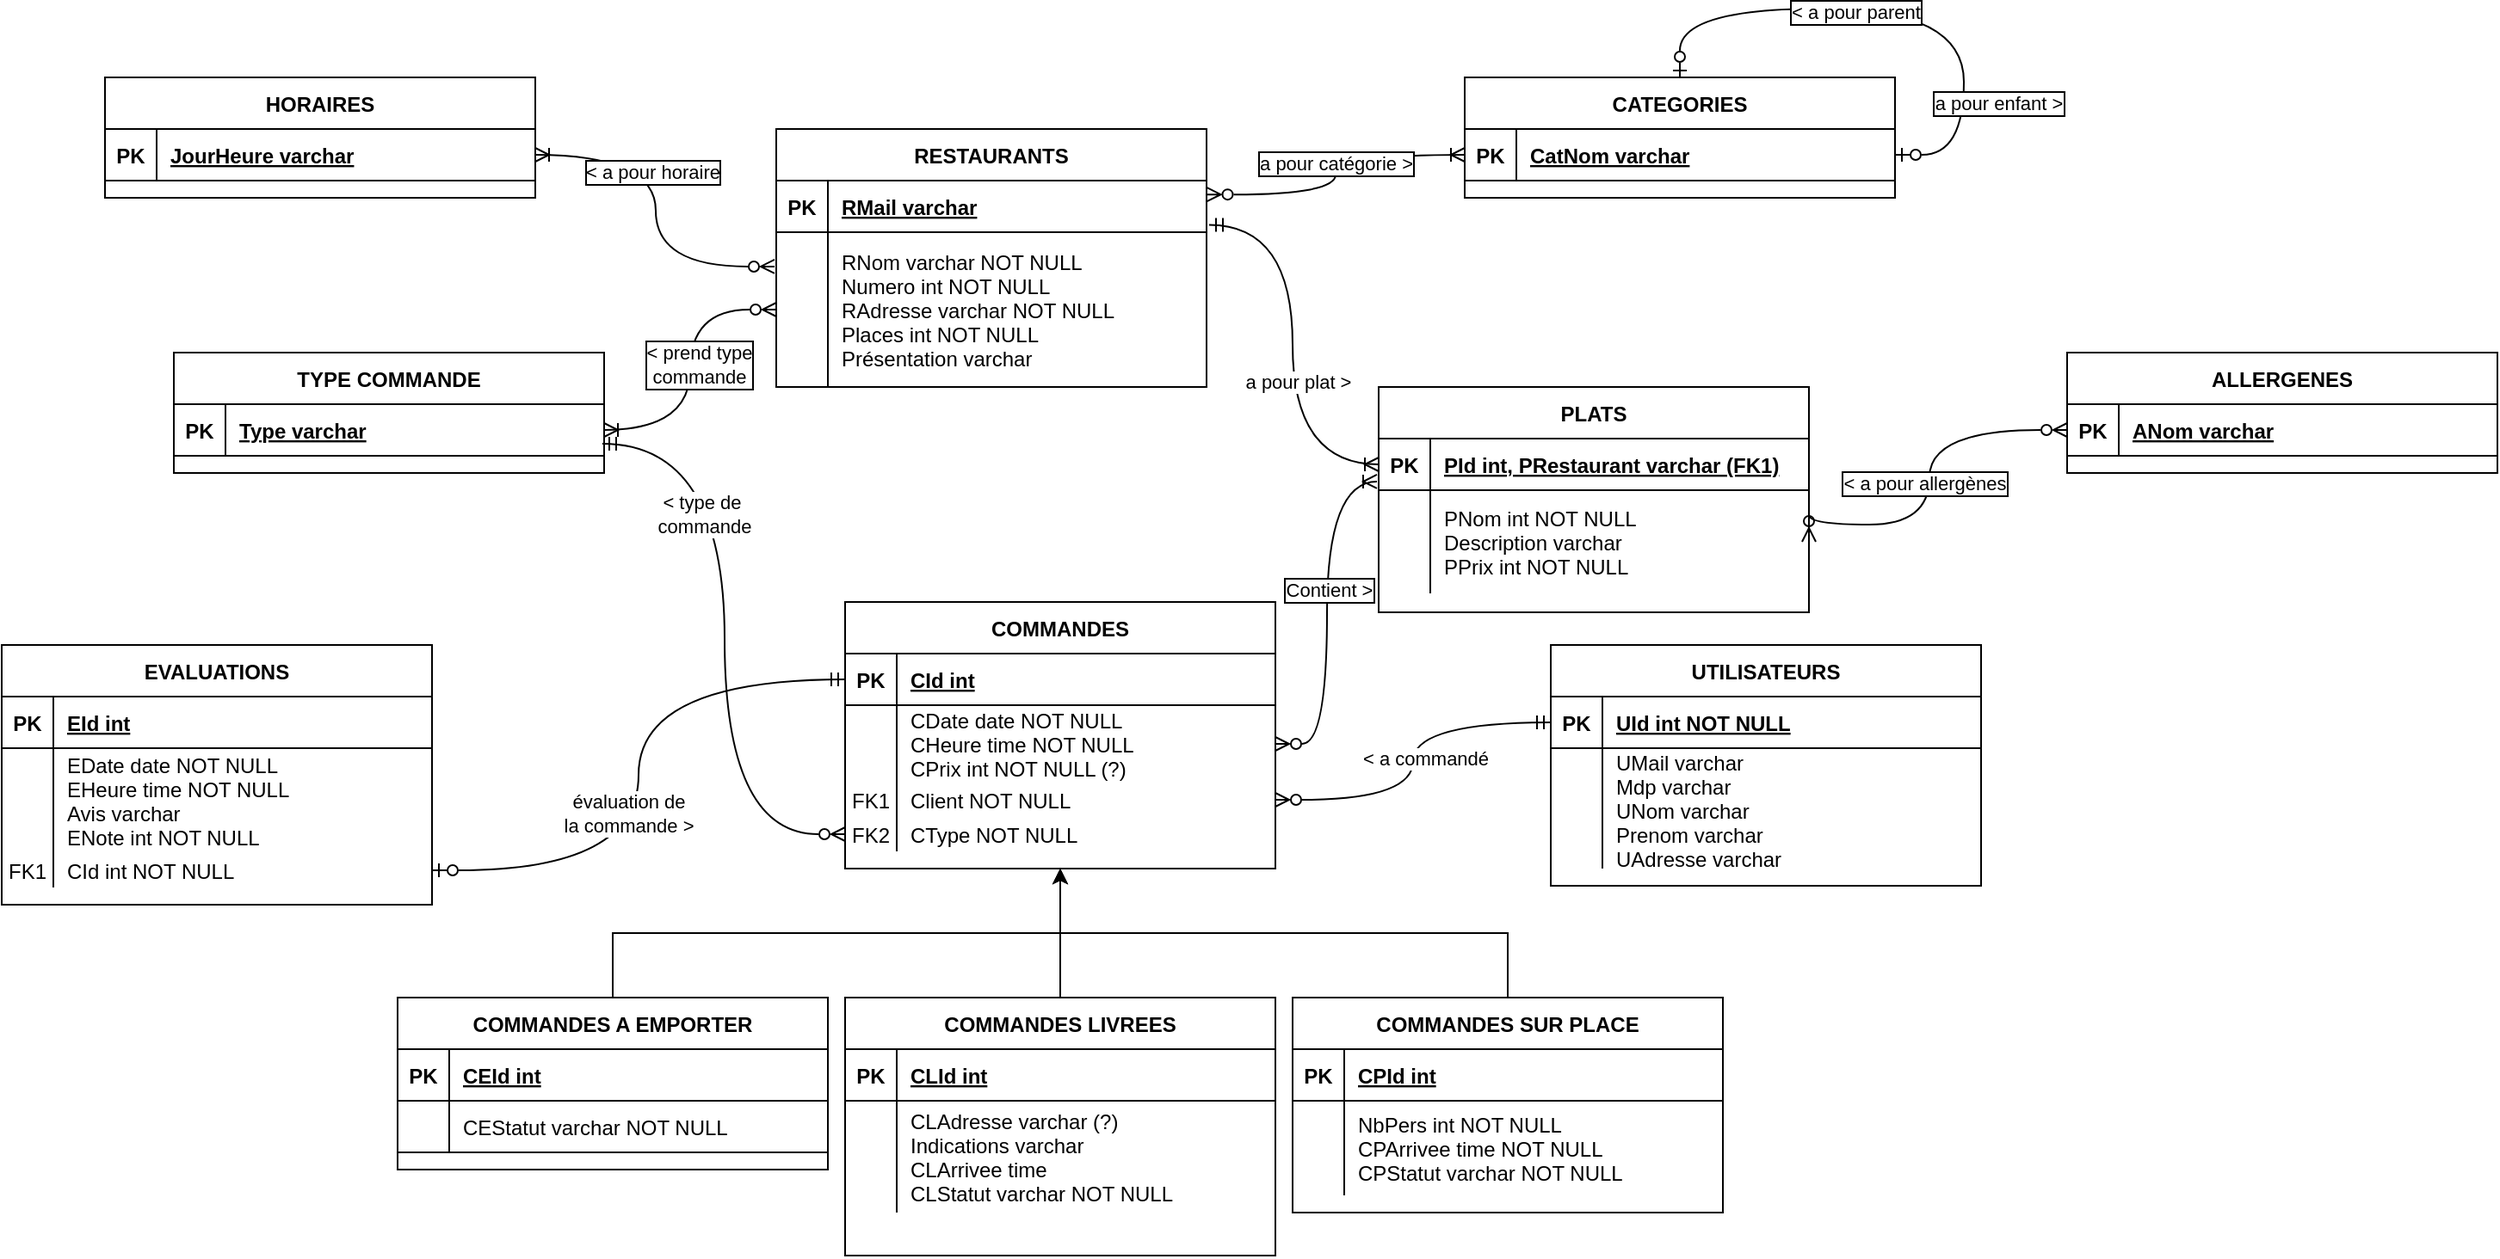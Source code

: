 <mxfile version="20.5.3" type="device"><diagram id="R2lEEEUBdFMjLlhIrx00" name="Page-1"><mxGraphModel dx="2445" dy="1159" grid="1" gridSize="10" guides="1" tooltips="1" connect="1" arrows="1" fold="1" page="0" pageScale="1" pageWidth="1169" pageHeight="827" math="0" shadow="0" extFonts="Permanent Marker^https://fonts.googleapis.com/css?family=Permanent+Marker"><root><mxCell id="0"/><mxCell id="1" parent="0"/><mxCell id="C-vyLk0tnHw3VtMMgP7b-2" value="PLATS" style="shape=table;startSize=30;container=1;collapsible=1;childLayout=tableLayout;fixedRows=1;rowLines=0;fontStyle=1;align=center;resizeLast=1;" parent="1" vertex="1"><mxGeometry x="350" y="140" width="250" height="131" as="geometry"/></mxCell><mxCell id="C-vyLk0tnHw3VtMMgP7b-3" value="" style="shape=partialRectangle;collapsible=0;dropTarget=0;pointerEvents=0;fillColor=none;points=[[0,0.5],[1,0.5]];portConstraint=eastwest;top=0;left=0;right=0;bottom=1;" parent="C-vyLk0tnHw3VtMMgP7b-2" vertex="1"><mxGeometry y="30" width="250" height="30" as="geometry"/></mxCell><mxCell id="C-vyLk0tnHw3VtMMgP7b-4" value="PK" style="shape=partialRectangle;overflow=hidden;connectable=0;fillColor=none;top=0;left=0;bottom=0;right=0;fontStyle=1;" parent="C-vyLk0tnHw3VtMMgP7b-3" vertex="1"><mxGeometry width="30" height="30" as="geometry"><mxRectangle width="30" height="30" as="alternateBounds"/></mxGeometry></mxCell><mxCell id="C-vyLk0tnHw3VtMMgP7b-5" value="PId int, PRestaurant varchar (FK1)" style="shape=partialRectangle;overflow=hidden;connectable=0;fillColor=none;top=0;left=0;bottom=0;right=0;align=left;spacingLeft=6;fontStyle=5;" parent="C-vyLk0tnHw3VtMMgP7b-3" vertex="1"><mxGeometry x="30" width="220" height="30" as="geometry"><mxRectangle width="220" height="30" as="alternateBounds"/></mxGeometry></mxCell><mxCell id="C-vyLk0tnHw3VtMMgP7b-6" value="" style="shape=partialRectangle;collapsible=0;dropTarget=0;pointerEvents=0;fillColor=none;points=[[0,0.5],[1,0.5]];portConstraint=eastwest;top=0;left=0;right=0;bottom=0;" parent="C-vyLk0tnHw3VtMMgP7b-2" vertex="1"><mxGeometry y="60" width="250" height="60" as="geometry"/></mxCell><mxCell id="C-vyLk0tnHw3VtMMgP7b-7" value="" style="shape=partialRectangle;overflow=hidden;connectable=0;fillColor=none;top=0;left=0;bottom=0;right=0;" parent="C-vyLk0tnHw3VtMMgP7b-6" vertex="1"><mxGeometry width="30" height="60" as="geometry"><mxRectangle width="30" height="60" as="alternateBounds"/></mxGeometry></mxCell><mxCell id="C-vyLk0tnHw3VtMMgP7b-8" value="PNom int NOT NULL&#10;Description varchar&#10;PPrix int NOT NULL" style="shape=partialRectangle;overflow=hidden;connectable=0;fillColor=none;top=0;left=0;bottom=0;right=0;align=left;spacingLeft=6;" parent="C-vyLk0tnHw3VtMMgP7b-6" vertex="1"><mxGeometry x="30" width="220" height="60" as="geometry"><mxRectangle width="220" height="60" as="alternateBounds"/></mxGeometry></mxCell><mxCell id="C-vyLk0tnHw3VtMMgP7b-13" value="UTILISATEURS" style="shape=table;startSize=30;container=1;collapsible=1;childLayout=tableLayout;fixedRows=1;rowLines=0;fontStyle=1;align=center;resizeLast=1;" parent="1" vertex="1"><mxGeometry x="450" y="290" width="250" height="140" as="geometry"/></mxCell><mxCell id="C-vyLk0tnHw3VtMMgP7b-14" value="" style="shape=partialRectangle;collapsible=0;dropTarget=0;pointerEvents=0;fillColor=none;points=[[0,0.5],[1,0.5]];portConstraint=eastwest;top=0;left=0;right=0;bottom=1;" parent="C-vyLk0tnHw3VtMMgP7b-13" vertex="1"><mxGeometry y="30" width="250" height="30" as="geometry"/></mxCell><mxCell id="C-vyLk0tnHw3VtMMgP7b-15" value="PK" style="shape=partialRectangle;overflow=hidden;connectable=0;fillColor=none;top=0;left=0;bottom=0;right=0;fontStyle=1;" parent="C-vyLk0tnHw3VtMMgP7b-14" vertex="1"><mxGeometry width="30" height="30" as="geometry"><mxRectangle width="30" height="30" as="alternateBounds"/></mxGeometry></mxCell><mxCell id="C-vyLk0tnHw3VtMMgP7b-16" value="UId int NOT NULL" style="shape=partialRectangle;overflow=hidden;connectable=0;fillColor=none;top=0;left=0;bottom=0;right=0;align=left;spacingLeft=6;fontStyle=5;" parent="C-vyLk0tnHw3VtMMgP7b-14" vertex="1"><mxGeometry x="30" width="220" height="30" as="geometry"><mxRectangle width="220" height="30" as="alternateBounds"/></mxGeometry></mxCell><mxCell id="C-vyLk0tnHw3VtMMgP7b-17" value="" style="shape=partialRectangle;collapsible=0;dropTarget=0;pointerEvents=0;fillColor=none;points=[[0,0.5],[1,0.5]];portConstraint=eastwest;top=0;left=0;right=0;bottom=0;" parent="C-vyLk0tnHw3VtMMgP7b-13" vertex="1"><mxGeometry y="60" width="250" height="70" as="geometry"/></mxCell><mxCell id="C-vyLk0tnHw3VtMMgP7b-18" value="" style="shape=partialRectangle;overflow=hidden;connectable=0;fillColor=none;top=0;left=0;bottom=0;right=0;" parent="C-vyLk0tnHw3VtMMgP7b-17" vertex="1"><mxGeometry width="30" height="70" as="geometry"><mxRectangle width="30" height="70" as="alternateBounds"/></mxGeometry></mxCell><mxCell id="C-vyLk0tnHw3VtMMgP7b-19" value="UMail varchar&#10;Mdp varchar&#10;UNom varchar&#10;Prenom varchar&#10;UAdresse varchar " style="shape=partialRectangle;overflow=hidden;connectable=0;fillColor=none;top=0;left=0;bottom=0;right=0;align=left;spacingLeft=6;" parent="C-vyLk0tnHw3VtMMgP7b-17" vertex="1"><mxGeometry x="30" width="220" height="70" as="geometry"><mxRectangle width="220" height="70" as="alternateBounds"/></mxGeometry></mxCell><mxCell id="C-vyLk0tnHw3VtMMgP7b-23" value="RESTAURANTS" style="shape=table;startSize=30;container=1;collapsible=1;childLayout=tableLayout;fixedRows=1;rowLines=0;fontStyle=1;align=center;resizeLast=1;" parent="1" vertex="1"><mxGeometry y="-10" width="250" height="150" as="geometry"/></mxCell><mxCell id="C-vyLk0tnHw3VtMMgP7b-24" value="" style="shape=partialRectangle;collapsible=0;dropTarget=0;pointerEvents=0;fillColor=none;points=[[0,0.5],[1,0.5]];portConstraint=eastwest;top=0;left=0;right=0;bottom=1;" parent="C-vyLk0tnHw3VtMMgP7b-23" vertex="1"><mxGeometry y="30" width="250" height="30" as="geometry"/></mxCell><mxCell id="C-vyLk0tnHw3VtMMgP7b-25" value="PK" style="shape=partialRectangle;overflow=hidden;connectable=0;fillColor=none;top=0;left=0;bottom=0;right=0;fontStyle=1;" parent="C-vyLk0tnHw3VtMMgP7b-24" vertex="1"><mxGeometry width="30" height="30" as="geometry"><mxRectangle width="30" height="30" as="alternateBounds"/></mxGeometry></mxCell><mxCell id="C-vyLk0tnHw3VtMMgP7b-26" value="RMail varchar" style="shape=partialRectangle;overflow=hidden;connectable=0;fillColor=none;top=0;left=0;bottom=0;right=0;align=left;spacingLeft=6;fontStyle=5;" parent="C-vyLk0tnHw3VtMMgP7b-24" vertex="1"><mxGeometry x="30" width="220" height="30" as="geometry"><mxRectangle width="220" height="30" as="alternateBounds"/></mxGeometry></mxCell><mxCell id="C-vyLk0tnHw3VtMMgP7b-27" value="" style="shape=partialRectangle;collapsible=0;dropTarget=0;pointerEvents=0;fillColor=none;points=[[0,0.5],[1,0.5]];portConstraint=eastwest;top=0;left=0;right=0;bottom=0;" parent="C-vyLk0tnHw3VtMMgP7b-23" vertex="1"><mxGeometry y="60" width="250" height="90" as="geometry"/></mxCell><mxCell id="C-vyLk0tnHw3VtMMgP7b-28" value="" style="shape=partialRectangle;overflow=hidden;connectable=0;fillColor=none;top=0;left=0;bottom=0;right=0;" parent="C-vyLk0tnHw3VtMMgP7b-27" vertex="1"><mxGeometry width="30" height="90" as="geometry"><mxRectangle width="30" height="90" as="alternateBounds"/></mxGeometry></mxCell><mxCell id="C-vyLk0tnHw3VtMMgP7b-29" value="RNom varchar NOT NULL&#10;Numero int NOT NULL&#10;RAdresse varchar NOT NULL&#10;Places int NOT NULL&#10;Présentation varchar" style="shape=partialRectangle;overflow=hidden;connectable=0;fillColor=none;top=0;left=0;bottom=0;right=0;align=left;spacingLeft=6;verticalAlign=middle;" parent="C-vyLk0tnHw3VtMMgP7b-27" vertex="1"><mxGeometry x="30" width="220" height="90" as="geometry"><mxRectangle width="220" height="90" as="alternateBounds"/></mxGeometry></mxCell><mxCell id="k5g94wxCDY1BFWn5QNMN-1" value="COMMANDES" style="shape=table;startSize=30;container=1;collapsible=1;childLayout=tableLayout;fixedRows=1;rowLines=0;fontStyle=1;align=center;resizeLast=1;" vertex="1" parent="1"><mxGeometry x="40" y="265" width="250" height="155" as="geometry"><mxRectangle x="40" y="310" width="120" height="30" as="alternateBounds"/></mxGeometry></mxCell><mxCell id="k5g94wxCDY1BFWn5QNMN-2" value="" style="shape=partialRectangle;collapsible=0;dropTarget=0;pointerEvents=0;fillColor=none;points=[[0,0.5],[1,0.5]];portConstraint=eastwest;top=0;left=0;right=0;bottom=1;" vertex="1" parent="k5g94wxCDY1BFWn5QNMN-1"><mxGeometry y="30" width="250" height="30" as="geometry"/></mxCell><mxCell id="k5g94wxCDY1BFWn5QNMN-3" value="PK" style="shape=partialRectangle;overflow=hidden;connectable=0;fillColor=none;top=0;left=0;bottom=0;right=0;fontStyle=1;" vertex="1" parent="k5g94wxCDY1BFWn5QNMN-2"><mxGeometry width="30" height="30" as="geometry"><mxRectangle width="30" height="30" as="alternateBounds"/></mxGeometry></mxCell><mxCell id="k5g94wxCDY1BFWn5QNMN-4" value="CId int" style="shape=partialRectangle;overflow=hidden;connectable=0;fillColor=none;top=0;left=0;bottom=0;right=0;align=left;spacingLeft=6;fontStyle=5;" vertex="1" parent="k5g94wxCDY1BFWn5QNMN-2"><mxGeometry x="30" width="220" height="30" as="geometry"><mxRectangle width="220" height="30" as="alternateBounds"/></mxGeometry></mxCell><mxCell id="k5g94wxCDY1BFWn5QNMN-5" value="" style="shape=partialRectangle;collapsible=0;dropTarget=0;pointerEvents=0;fillColor=none;points=[[0,0.5],[1,0.5]];portConstraint=eastwest;top=0;left=0;right=0;bottom=0;" vertex="1" parent="k5g94wxCDY1BFWn5QNMN-1"><mxGeometry y="60" width="250" height="45" as="geometry"/></mxCell><mxCell id="k5g94wxCDY1BFWn5QNMN-6" value="" style="shape=partialRectangle;overflow=hidden;connectable=0;fillColor=none;top=0;left=0;bottom=0;right=0;" vertex="1" parent="k5g94wxCDY1BFWn5QNMN-5"><mxGeometry width="30" height="45" as="geometry"><mxRectangle width="30" height="45" as="alternateBounds"/></mxGeometry></mxCell><mxCell id="k5g94wxCDY1BFWn5QNMN-7" value="CDate date NOT NULL&#10;CHeure time NOT NULL &#10;CPrix int NOT NULL (?)" style="shape=partialRectangle;overflow=hidden;connectable=0;fillColor=none;top=0;left=0;bottom=0;right=0;align=left;spacingLeft=6;" vertex="1" parent="k5g94wxCDY1BFWn5QNMN-5"><mxGeometry x="30" width="220" height="45" as="geometry"><mxRectangle width="220" height="45" as="alternateBounds"/></mxGeometry></mxCell><mxCell id="k5g94wxCDY1BFWn5QNMN-128" style="shape=partialRectangle;collapsible=0;dropTarget=0;pointerEvents=0;fillColor=none;points=[[0,0.5],[1,0.5]];portConstraint=eastwest;top=0;left=0;right=0;bottom=0;" vertex="1" parent="k5g94wxCDY1BFWn5QNMN-1"><mxGeometry y="105" width="250" height="20" as="geometry"/></mxCell><mxCell id="k5g94wxCDY1BFWn5QNMN-129" value="FK1" style="shape=partialRectangle;overflow=hidden;connectable=0;fillColor=none;top=0;left=0;bottom=0;right=0;" vertex="1" parent="k5g94wxCDY1BFWn5QNMN-128"><mxGeometry width="30" height="20" as="geometry"><mxRectangle width="30" height="20" as="alternateBounds"/></mxGeometry></mxCell><mxCell id="k5g94wxCDY1BFWn5QNMN-130" value="Client NOT NULL" style="shape=partialRectangle;overflow=hidden;connectable=0;fillColor=none;top=0;left=0;bottom=0;right=0;align=left;spacingLeft=6;" vertex="1" parent="k5g94wxCDY1BFWn5QNMN-128"><mxGeometry x="30" width="220" height="20" as="geometry"><mxRectangle width="220" height="20" as="alternateBounds"/></mxGeometry></mxCell><mxCell id="k5g94wxCDY1BFWn5QNMN-134" style="shape=partialRectangle;collapsible=0;dropTarget=0;pointerEvents=0;fillColor=none;points=[[0,0.5],[1,0.5]];portConstraint=eastwest;top=0;left=0;right=0;bottom=0;" vertex="1" parent="k5g94wxCDY1BFWn5QNMN-1"><mxGeometry y="125" width="250" height="20" as="geometry"/></mxCell><mxCell id="k5g94wxCDY1BFWn5QNMN-135" value="FK2" style="shape=partialRectangle;overflow=hidden;connectable=0;fillColor=none;top=0;left=0;bottom=0;right=0;" vertex="1" parent="k5g94wxCDY1BFWn5QNMN-134"><mxGeometry width="30" height="20" as="geometry"><mxRectangle width="30" height="20" as="alternateBounds"/></mxGeometry></mxCell><mxCell id="k5g94wxCDY1BFWn5QNMN-136" value="CType NOT NULL" style="shape=partialRectangle;overflow=hidden;connectable=0;fillColor=none;top=0;left=0;bottom=0;right=0;align=left;spacingLeft=6;" vertex="1" parent="k5g94wxCDY1BFWn5QNMN-134"><mxGeometry x="30" width="220" height="20" as="geometry"><mxRectangle width="220" height="20" as="alternateBounds"/></mxGeometry></mxCell><mxCell id="k5g94wxCDY1BFWn5QNMN-37" style="edgeStyle=orthogonalEdgeStyle;rounded=0;orthogonalLoop=1;jettySize=auto;html=1;exitX=0.5;exitY=0;exitDx=0;exitDy=0;entryX=0.5;entryY=1;entryDx=0;entryDy=0;" edge="1" parent="1" source="k5g94wxCDY1BFWn5QNMN-8" target="k5g94wxCDY1BFWn5QNMN-1"><mxGeometry relative="1" as="geometry"/></mxCell><mxCell id="k5g94wxCDY1BFWn5QNMN-8" value="COMMANDES LIVREES" style="shape=table;startSize=30;container=1;collapsible=1;childLayout=tableLayout;fixedRows=1;rowLines=0;fontStyle=1;align=center;resizeLast=1;" vertex="1" parent="1"><mxGeometry x="40" y="495" width="250" height="150" as="geometry"/></mxCell><mxCell id="k5g94wxCDY1BFWn5QNMN-9" value="" style="shape=partialRectangle;collapsible=0;dropTarget=0;pointerEvents=0;fillColor=none;points=[[0,0.5],[1,0.5]];portConstraint=eastwest;top=0;left=0;right=0;bottom=1;" vertex="1" parent="k5g94wxCDY1BFWn5QNMN-8"><mxGeometry y="30" width="250" height="30" as="geometry"/></mxCell><mxCell id="k5g94wxCDY1BFWn5QNMN-10" value="PK" style="shape=partialRectangle;overflow=hidden;connectable=0;fillColor=none;top=0;left=0;bottom=0;right=0;fontStyle=1;" vertex="1" parent="k5g94wxCDY1BFWn5QNMN-9"><mxGeometry width="30" height="30" as="geometry"><mxRectangle width="30" height="30" as="alternateBounds"/></mxGeometry></mxCell><mxCell id="k5g94wxCDY1BFWn5QNMN-11" value="CLId int" style="shape=partialRectangle;overflow=hidden;connectable=0;fillColor=none;top=0;left=0;bottom=0;right=0;align=left;spacingLeft=6;fontStyle=5;" vertex="1" parent="k5g94wxCDY1BFWn5QNMN-9"><mxGeometry x="30" width="220" height="30" as="geometry"><mxRectangle width="220" height="30" as="alternateBounds"/></mxGeometry></mxCell><mxCell id="k5g94wxCDY1BFWn5QNMN-12" value="" style="shape=partialRectangle;collapsible=0;dropTarget=0;pointerEvents=0;fillColor=none;points=[[0,0.5],[1,0.5]];portConstraint=eastwest;top=0;left=0;right=0;bottom=0;" vertex="1" parent="k5g94wxCDY1BFWn5QNMN-8"><mxGeometry y="60" width="250" height="65" as="geometry"/></mxCell><mxCell id="k5g94wxCDY1BFWn5QNMN-13" value="" style="shape=partialRectangle;overflow=hidden;connectable=0;fillColor=none;top=0;left=0;bottom=0;right=0;" vertex="1" parent="k5g94wxCDY1BFWn5QNMN-12"><mxGeometry width="30" height="65" as="geometry"><mxRectangle width="30" height="65" as="alternateBounds"/></mxGeometry></mxCell><mxCell id="k5g94wxCDY1BFWn5QNMN-14" value="CLAdresse varchar (?)&#10;Indications varchar&#10;CLArrivee time&#10;CLStatut varchar NOT NULL" style="shape=partialRectangle;overflow=hidden;connectable=0;fillColor=none;top=0;left=0;bottom=0;right=0;align=left;spacingLeft=6;" vertex="1" parent="k5g94wxCDY1BFWn5QNMN-12"><mxGeometry x="30" width="220" height="65" as="geometry"><mxRectangle width="220" height="65" as="alternateBounds"/></mxGeometry></mxCell><mxCell id="k5g94wxCDY1BFWn5QNMN-52" style="edgeStyle=orthogonalEdgeStyle;rounded=0;orthogonalLoop=1;jettySize=auto;html=1;exitX=0.5;exitY=0;exitDx=0;exitDy=0;entryX=0.5;entryY=1;entryDx=0;entryDy=0;" edge="1" parent="1" source="k5g94wxCDY1BFWn5QNMN-15" target="k5g94wxCDY1BFWn5QNMN-1"><mxGeometry relative="1" as="geometry"/></mxCell><mxCell id="k5g94wxCDY1BFWn5QNMN-15" value="COMMANDES SUR PLACE" style="shape=table;startSize=30;container=1;collapsible=1;childLayout=tableLayout;fixedRows=1;rowLines=0;fontStyle=1;align=center;resizeLast=1;" vertex="1" parent="1"><mxGeometry x="300" y="495" width="250" height="125" as="geometry"/></mxCell><mxCell id="k5g94wxCDY1BFWn5QNMN-16" value="" style="shape=partialRectangle;collapsible=0;dropTarget=0;pointerEvents=0;fillColor=none;points=[[0,0.5],[1,0.5]];portConstraint=eastwest;top=0;left=0;right=0;bottom=1;" vertex="1" parent="k5g94wxCDY1BFWn5QNMN-15"><mxGeometry y="30" width="250" height="30" as="geometry"/></mxCell><mxCell id="k5g94wxCDY1BFWn5QNMN-17" value="PK" style="shape=partialRectangle;overflow=hidden;connectable=0;fillColor=none;top=0;left=0;bottom=0;right=0;fontStyle=1;" vertex="1" parent="k5g94wxCDY1BFWn5QNMN-16"><mxGeometry width="30" height="30" as="geometry"><mxRectangle width="30" height="30" as="alternateBounds"/></mxGeometry></mxCell><mxCell id="k5g94wxCDY1BFWn5QNMN-18" value="CPId int" style="shape=partialRectangle;overflow=hidden;connectable=0;fillColor=none;top=0;left=0;bottom=0;right=0;align=left;spacingLeft=6;fontStyle=5;" vertex="1" parent="k5g94wxCDY1BFWn5QNMN-16"><mxGeometry x="30" width="220" height="30" as="geometry"><mxRectangle width="220" height="30" as="alternateBounds"/></mxGeometry></mxCell><mxCell id="k5g94wxCDY1BFWn5QNMN-19" value="" style="shape=partialRectangle;collapsible=0;dropTarget=0;pointerEvents=0;fillColor=none;points=[[0,0.5],[1,0.5]];portConstraint=eastwest;top=0;left=0;right=0;bottom=0;" vertex="1" parent="k5g94wxCDY1BFWn5QNMN-15"><mxGeometry y="60" width="250" height="55" as="geometry"/></mxCell><mxCell id="k5g94wxCDY1BFWn5QNMN-20" value="" style="shape=partialRectangle;overflow=hidden;connectable=0;fillColor=none;top=0;left=0;bottom=0;right=0;" vertex="1" parent="k5g94wxCDY1BFWn5QNMN-19"><mxGeometry width="30" height="55" as="geometry"><mxRectangle width="30" height="55" as="alternateBounds"/></mxGeometry></mxCell><mxCell id="k5g94wxCDY1BFWn5QNMN-21" value="NbPers int NOT NULL&#10;CPArrivee time NOT NULL&#10;CPStatut varchar NOT NULL" style="shape=partialRectangle;overflow=hidden;connectable=0;fillColor=none;top=0;left=0;bottom=0;right=0;align=left;spacingLeft=6;" vertex="1" parent="k5g94wxCDY1BFWn5QNMN-19"><mxGeometry x="30" width="220" height="55" as="geometry"><mxRectangle width="220" height="55" as="alternateBounds"/></mxGeometry></mxCell><mxCell id="k5g94wxCDY1BFWn5QNMN-43" style="edgeStyle=orthogonalEdgeStyle;rounded=0;orthogonalLoop=1;jettySize=auto;html=1;exitX=0.5;exitY=0;exitDx=0;exitDy=0;entryX=0.5;entryY=1;entryDx=0;entryDy=0;" edge="1" parent="1" source="k5g94wxCDY1BFWn5QNMN-22" target="k5g94wxCDY1BFWn5QNMN-1"><mxGeometry relative="1" as="geometry"/></mxCell><mxCell id="k5g94wxCDY1BFWn5QNMN-22" value="COMMANDES A EMPORTER" style="shape=table;startSize=30;container=1;collapsible=1;childLayout=tableLayout;fixedRows=1;rowLines=0;fontStyle=1;align=center;resizeLast=1;" vertex="1" parent="1"><mxGeometry x="-220" y="495" width="250" height="100" as="geometry"/></mxCell><mxCell id="k5g94wxCDY1BFWn5QNMN-23" value="" style="shape=partialRectangle;collapsible=0;dropTarget=0;pointerEvents=0;fillColor=none;points=[[0,0.5],[1,0.5]];portConstraint=eastwest;top=0;left=0;right=0;bottom=1;" vertex="1" parent="k5g94wxCDY1BFWn5QNMN-22"><mxGeometry y="30" width="250" height="30" as="geometry"/></mxCell><mxCell id="k5g94wxCDY1BFWn5QNMN-24" value="PK" style="shape=partialRectangle;overflow=hidden;connectable=0;fillColor=none;top=0;left=0;bottom=0;right=0;fontStyle=1;" vertex="1" parent="k5g94wxCDY1BFWn5QNMN-23"><mxGeometry width="30" height="30" as="geometry"><mxRectangle width="30" height="30" as="alternateBounds"/></mxGeometry></mxCell><mxCell id="k5g94wxCDY1BFWn5QNMN-25" value="CEId int" style="shape=partialRectangle;overflow=hidden;connectable=0;fillColor=none;top=0;left=0;bottom=0;right=0;align=left;spacingLeft=6;fontStyle=5;" vertex="1" parent="k5g94wxCDY1BFWn5QNMN-23"><mxGeometry x="30" width="220" height="30" as="geometry"><mxRectangle width="220" height="30" as="alternateBounds"/></mxGeometry></mxCell><mxCell id="k5g94wxCDY1BFWn5QNMN-150" style="shape=partialRectangle;collapsible=0;dropTarget=0;pointerEvents=0;fillColor=none;points=[[0,0.5],[1,0.5]];portConstraint=eastwest;top=0;left=0;right=0;bottom=1;" vertex="1" parent="k5g94wxCDY1BFWn5QNMN-22"><mxGeometry y="60" width="250" height="30" as="geometry"/></mxCell><mxCell id="k5g94wxCDY1BFWn5QNMN-151" style="shape=partialRectangle;overflow=hidden;connectable=0;fillColor=none;top=0;left=0;bottom=0;right=0;fontStyle=1;" vertex="1" parent="k5g94wxCDY1BFWn5QNMN-150"><mxGeometry width="30" height="30" as="geometry"><mxRectangle width="30" height="30" as="alternateBounds"/></mxGeometry></mxCell><mxCell id="k5g94wxCDY1BFWn5QNMN-152" value="CEStatut varchar NOT NULL" style="shape=partialRectangle;overflow=hidden;connectable=0;fillColor=none;top=0;left=0;bottom=0;right=0;align=left;spacingLeft=6;fontStyle=0;" vertex="1" parent="k5g94wxCDY1BFWn5QNMN-150"><mxGeometry x="30" width="220" height="30" as="geometry"><mxRectangle width="220" height="30" as="alternateBounds"/></mxGeometry></mxCell><mxCell id="k5g94wxCDY1BFWn5QNMN-29" value="EVALUATIONS" style="shape=table;startSize=30;container=1;collapsible=1;childLayout=tableLayout;fixedRows=1;rowLines=0;fontStyle=1;align=center;resizeLast=1;" vertex="1" parent="1"><mxGeometry x="-450" y="290" width="250" height="151" as="geometry"/></mxCell><mxCell id="k5g94wxCDY1BFWn5QNMN-30" value="" style="shape=partialRectangle;collapsible=0;dropTarget=0;pointerEvents=0;fillColor=none;points=[[0,0.5],[1,0.5]];portConstraint=eastwest;top=0;left=0;right=0;bottom=1;" vertex="1" parent="k5g94wxCDY1BFWn5QNMN-29"><mxGeometry y="30" width="250" height="30" as="geometry"/></mxCell><mxCell id="k5g94wxCDY1BFWn5QNMN-31" value="PK" style="shape=partialRectangle;overflow=hidden;connectable=0;fillColor=none;top=0;left=0;bottom=0;right=0;fontStyle=1;" vertex="1" parent="k5g94wxCDY1BFWn5QNMN-30"><mxGeometry width="30" height="30" as="geometry"><mxRectangle width="30" height="30" as="alternateBounds"/></mxGeometry></mxCell><mxCell id="k5g94wxCDY1BFWn5QNMN-32" value="EId int" style="shape=partialRectangle;overflow=hidden;connectable=0;fillColor=none;top=0;left=0;bottom=0;right=0;align=left;spacingLeft=6;fontStyle=5;" vertex="1" parent="k5g94wxCDY1BFWn5QNMN-30"><mxGeometry x="30" width="220" height="30" as="geometry"><mxRectangle width="220" height="30" as="alternateBounds"/></mxGeometry></mxCell><mxCell id="k5g94wxCDY1BFWn5QNMN-33" value="" style="shape=partialRectangle;collapsible=0;dropTarget=0;pointerEvents=0;fillColor=none;points=[[0,0.5],[1,0.5]];portConstraint=eastwest;top=0;left=0;right=0;bottom=0;" vertex="1" parent="k5g94wxCDY1BFWn5QNMN-29"><mxGeometry y="60" width="250" height="61" as="geometry"/></mxCell><mxCell id="k5g94wxCDY1BFWn5QNMN-34" value="" style="shape=partialRectangle;overflow=hidden;connectable=0;fillColor=none;top=0;left=0;bottom=0;right=0;" vertex="1" parent="k5g94wxCDY1BFWn5QNMN-33"><mxGeometry width="30" height="61" as="geometry"><mxRectangle width="30" height="61" as="alternateBounds"/></mxGeometry></mxCell><mxCell id="k5g94wxCDY1BFWn5QNMN-35" value="EDate date NOT NULL&#10;EHeure time NOT NULL&#10;Avis varchar&#10;ENote int NOT NULL" style="shape=partialRectangle;overflow=hidden;connectable=0;fillColor=none;top=0;left=0;bottom=0;right=0;align=left;spacingLeft=6;" vertex="1" parent="k5g94wxCDY1BFWn5QNMN-33"><mxGeometry x="30" width="220" height="61" as="geometry"><mxRectangle width="220" height="61" as="alternateBounds"/></mxGeometry></mxCell><mxCell id="k5g94wxCDY1BFWn5QNMN-153" style="shape=partialRectangle;collapsible=0;dropTarget=0;pointerEvents=0;fillColor=none;points=[[0,0.5],[1,0.5]];portConstraint=eastwest;top=0;left=0;right=0;bottom=0;" vertex="1" parent="k5g94wxCDY1BFWn5QNMN-29"><mxGeometry y="121" width="250" height="20" as="geometry"/></mxCell><mxCell id="k5g94wxCDY1BFWn5QNMN-154" value="FK1" style="shape=partialRectangle;overflow=hidden;connectable=0;fillColor=none;top=0;left=0;bottom=0;right=0;" vertex="1" parent="k5g94wxCDY1BFWn5QNMN-153"><mxGeometry width="30" height="20" as="geometry"><mxRectangle width="30" height="20" as="alternateBounds"/></mxGeometry></mxCell><mxCell id="k5g94wxCDY1BFWn5QNMN-155" value="CId int NOT NULL" style="shape=partialRectangle;overflow=hidden;connectable=0;fillColor=none;top=0;left=0;bottom=0;right=0;align=left;spacingLeft=6;" vertex="1" parent="k5g94wxCDY1BFWn5QNMN-153"><mxGeometry x="30" width="220" height="20" as="geometry"><mxRectangle width="220" height="20" as="alternateBounds"/></mxGeometry></mxCell><mxCell id="k5g94wxCDY1BFWn5QNMN-53" value="CATEGORIES" style="shape=table;startSize=30;container=1;collapsible=1;childLayout=tableLayout;fixedRows=1;rowLines=0;fontStyle=1;align=center;resizeLast=1;" vertex="1" parent="1"><mxGeometry x="400" y="-40" width="250" height="70" as="geometry"/></mxCell><mxCell id="k5g94wxCDY1BFWn5QNMN-124" style="edgeStyle=orthogonalEdgeStyle;curved=1;rounded=0;orthogonalLoop=1;jettySize=auto;html=1;exitX=1;exitY=0.5;exitDx=0;exitDy=0;entryX=0.5;entryY=0;entryDx=0;entryDy=0;startArrow=ERzeroToOne;startFill=0;endArrow=ERzeroToOne;endFill=0;" edge="1" parent="k5g94wxCDY1BFWn5QNMN-53" source="k5g94wxCDY1BFWn5QNMN-54" target="k5g94wxCDY1BFWn5QNMN-53"><mxGeometry relative="1" as="geometry"><Array as="points"><mxPoint x="290" y="45"/><mxPoint x="290" y="-40"/><mxPoint x="125" y="-40"/></Array></mxGeometry></mxCell><mxCell id="k5g94wxCDY1BFWn5QNMN-168" value="&amp;lt; a pour parent" style="edgeLabel;html=1;align=center;verticalAlign=middle;resizable=0;points=[];labelBorderColor=default;" vertex="1" connectable="0" parent="k5g94wxCDY1BFWn5QNMN-124"><mxGeometry x="0.139" y="2" relative="1" as="geometry"><mxPoint as="offset"/></mxGeometry></mxCell><mxCell id="k5g94wxCDY1BFWn5QNMN-169" value="a pour enfant &amp;gt;" style="edgeLabel;html=1;align=center;verticalAlign=middle;resizable=0;points=[];labelBorderColor=default;" vertex="1" connectable="0" parent="k5g94wxCDY1BFWn5QNMN-124"><mxGeometry x="-0.576" relative="1" as="geometry"><mxPoint x="20" as="offset"/></mxGeometry></mxCell><mxCell id="k5g94wxCDY1BFWn5QNMN-54" value="" style="shape=partialRectangle;collapsible=0;dropTarget=0;pointerEvents=0;fillColor=none;points=[[0,0.5],[1,0.5]];portConstraint=eastwest;top=0;left=0;right=0;bottom=1;" vertex="1" parent="k5g94wxCDY1BFWn5QNMN-53"><mxGeometry y="30" width="250" height="30" as="geometry"/></mxCell><mxCell id="k5g94wxCDY1BFWn5QNMN-55" value="PK" style="shape=partialRectangle;overflow=hidden;connectable=0;fillColor=none;top=0;left=0;bottom=0;right=0;fontStyle=1;" vertex="1" parent="k5g94wxCDY1BFWn5QNMN-54"><mxGeometry width="30" height="30" as="geometry"><mxRectangle width="30" height="30" as="alternateBounds"/></mxGeometry></mxCell><mxCell id="k5g94wxCDY1BFWn5QNMN-56" value="CatNom varchar" style="shape=partialRectangle;overflow=hidden;connectable=0;fillColor=none;top=0;left=0;bottom=0;right=0;align=left;spacingLeft=6;fontStyle=5;" vertex="1" parent="k5g94wxCDY1BFWn5QNMN-54"><mxGeometry x="30" width="220" height="30" as="geometry"><mxRectangle width="220" height="30" as="alternateBounds"/></mxGeometry></mxCell><mxCell id="k5g94wxCDY1BFWn5QNMN-60" value="TYPE COMMANDE" style="shape=table;startSize=30;container=1;collapsible=1;childLayout=tableLayout;fixedRows=1;rowLines=0;fontStyle=1;align=center;resizeLast=1;" vertex="1" parent="1"><mxGeometry x="-350" y="120" width="250" height="70" as="geometry"/></mxCell><mxCell id="k5g94wxCDY1BFWn5QNMN-61" value="" style="shape=partialRectangle;collapsible=0;dropTarget=0;pointerEvents=0;fillColor=none;points=[[0,0.5],[1,0.5]];portConstraint=eastwest;top=0;left=0;right=0;bottom=1;" vertex="1" parent="k5g94wxCDY1BFWn5QNMN-60"><mxGeometry y="30" width="250" height="30" as="geometry"/></mxCell><mxCell id="k5g94wxCDY1BFWn5QNMN-62" value="PK" style="shape=partialRectangle;overflow=hidden;connectable=0;fillColor=none;top=0;left=0;bottom=0;right=0;fontStyle=1;" vertex="1" parent="k5g94wxCDY1BFWn5QNMN-61"><mxGeometry width="30" height="30" as="geometry"><mxRectangle width="30" height="30" as="alternateBounds"/></mxGeometry></mxCell><mxCell id="k5g94wxCDY1BFWn5QNMN-63" value="Type varchar" style="shape=partialRectangle;overflow=hidden;connectable=0;fillColor=none;top=0;left=0;bottom=0;right=0;align=left;spacingLeft=6;fontStyle=5;" vertex="1" parent="k5g94wxCDY1BFWn5QNMN-61"><mxGeometry x="30" width="220" height="30" as="geometry"><mxRectangle width="220" height="30" as="alternateBounds"/></mxGeometry></mxCell><mxCell id="k5g94wxCDY1BFWn5QNMN-67" value="ALLERGENES" style="shape=table;startSize=30;container=1;collapsible=1;childLayout=tableLayout;fixedRows=1;rowLines=0;fontStyle=1;align=center;resizeLast=1;" vertex="1" parent="1"><mxGeometry x="750" y="120" width="250" height="70" as="geometry"/></mxCell><mxCell id="k5g94wxCDY1BFWn5QNMN-68" value="" style="shape=partialRectangle;collapsible=0;dropTarget=0;pointerEvents=0;fillColor=none;points=[[0,0.5],[1,0.5]];portConstraint=eastwest;top=0;left=0;right=0;bottom=1;" vertex="1" parent="k5g94wxCDY1BFWn5QNMN-67"><mxGeometry y="30" width="250" height="30" as="geometry"/></mxCell><mxCell id="k5g94wxCDY1BFWn5QNMN-69" value="PK" style="shape=partialRectangle;overflow=hidden;connectable=0;fillColor=none;top=0;left=0;bottom=0;right=0;fontStyle=1;" vertex="1" parent="k5g94wxCDY1BFWn5QNMN-68"><mxGeometry width="30" height="30" as="geometry"><mxRectangle width="30" height="30" as="alternateBounds"/></mxGeometry></mxCell><mxCell id="k5g94wxCDY1BFWn5QNMN-70" value="ANom varchar" style="shape=partialRectangle;overflow=hidden;connectable=0;fillColor=none;top=0;left=0;bottom=0;right=0;align=left;spacingLeft=6;fontStyle=5;" vertex="1" parent="k5g94wxCDY1BFWn5QNMN-68"><mxGeometry x="30" width="220" height="30" as="geometry"><mxRectangle width="220" height="30" as="alternateBounds"/></mxGeometry></mxCell><mxCell id="k5g94wxCDY1BFWn5QNMN-74" value="HORAIRES" style="shape=table;startSize=30;container=1;collapsible=1;childLayout=tableLayout;fixedRows=1;rowLines=0;fontStyle=1;align=center;resizeLast=1;" vertex="1" parent="1"><mxGeometry x="-390" y="-40" width="250" height="70" as="geometry"/></mxCell><mxCell id="k5g94wxCDY1BFWn5QNMN-75" value="" style="shape=partialRectangle;collapsible=0;dropTarget=0;pointerEvents=0;fillColor=none;points=[[0,0.5],[1,0.5]];portConstraint=eastwest;top=0;left=0;right=0;bottom=1;" vertex="1" parent="k5g94wxCDY1BFWn5QNMN-74"><mxGeometry y="30" width="250" height="30" as="geometry"/></mxCell><mxCell id="k5g94wxCDY1BFWn5QNMN-76" value="PK" style="shape=partialRectangle;overflow=hidden;connectable=0;fillColor=none;top=0;left=0;bottom=0;right=0;fontStyle=1;" vertex="1" parent="k5g94wxCDY1BFWn5QNMN-75"><mxGeometry width="30" height="30" as="geometry"><mxRectangle width="30" height="30" as="alternateBounds"/></mxGeometry></mxCell><mxCell id="k5g94wxCDY1BFWn5QNMN-77" value="JourHeure varchar" style="shape=partialRectangle;overflow=hidden;connectable=0;fillColor=none;top=0;left=0;bottom=0;right=0;align=left;spacingLeft=6;fontStyle=5;" vertex="1" parent="k5g94wxCDY1BFWn5QNMN-75"><mxGeometry x="30" width="220" height="30" as="geometry"><mxRectangle width="220" height="30" as="alternateBounds"/></mxGeometry></mxCell><mxCell id="k5g94wxCDY1BFWn5QNMN-97" style="rounded=0;orthogonalLoop=1;jettySize=auto;html=1;exitX=0;exitY=0.5;exitDx=0;exitDy=0;entryX=1.006;entryY=0.857;entryDx=0;entryDy=0;edgeStyle=orthogonalEdgeStyle;curved=1;endArrow=ERmandOne;endFill=0;startArrow=ERoneToMany;startFill=0;entryPerimeter=0;" edge="1" parent="1" source="C-vyLk0tnHw3VtMMgP7b-3" target="C-vyLk0tnHw3VtMMgP7b-24"><mxGeometry relative="1" as="geometry"/></mxCell><mxCell id="k5g94wxCDY1BFWn5QNMN-163" value="a pour plat &amp;gt;" style="edgeLabel;html=1;align=center;verticalAlign=middle;resizable=0;points=[];" vertex="1" connectable="0" parent="k5g94wxCDY1BFWn5QNMN-97"><mxGeometry x="-0.171" y="-3" relative="1" as="geometry"><mxPoint as="offset"/></mxGeometry></mxCell><mxCell id="k5g94wxCDY1BFWn5QNMN-105" style="edgeStyle=orthogonalEdgeStyle;curved=1;rounded=0;orthogonalLoop=1;jettySize=auto;html=1;exitX=-0.004;exitY=0.222;exitDx=0;exitDy=0;entryX=1;entryY=0.5;entryDx=0;entryDy=0;startArrow=ERzeroToMany;startFill=0;endArrow=ERoneToMany;endFill=0;exitPerimeter=0;" edge="1" parent="1" source="C-vyLk0tnHw3VtMMgP7b-27" target="k5g94wxCDY1BFWn5QNMN-75"><mxGeometry relative="1" as="geometry"><mxPoint x="10" y="145" as="sourcePoint"/></mxGeometry></mxCell><mxCell id="k5g94wxCDY1BFWn5QNMN-164" value="&amp;lt; a pour horaire" style="edgeLabel;html=1;align=center;verticalAlign=middle;resizable=0;points=[];labelBorderColor=default;" vertex="1" connectable="0" parent="k5g94wxCDY1BFWn5QNMN-105"><mxGeometry x="0.216" y="2" relative="1" as="geometry"><mxPoint as="offset"/></mxGeometry></mxCell><mxCell id="k5g94wxCDY1BFWn5QNMN-113" style="edgeStyle=orthogonalEdgeStyle;curved=1;rounded=0;orthogonalLoop=1;jettySize=auto;html=1;exitX=1.001;exitY=0.269;exitDx=0;exitDy=0;entryX=0;entryY=0.5;entryDx=0;entryDy=0;startArrow=ERzeroToMany;startFill=0;endArrow=ERoneToMany;endFill=0;exitPerimeter=0;" edge="1" parent="1" source="C-vyLk0tnHw3VtMMgP7b-24" target="k5g94wxCDY1BFWn5QNMN-54"><mxGeometry relative="1" as="geometry"><mxPoint x="260" y="160" as="sourcePoint"/></mxGeometry></mxCell><mxCell id="k5g94wxCDY1BFWn5QNMN-162" value="a pour catégorie &amp;gt;" style="edgeLabel;html=1;align=center;verticalAlign=middle;resizable=0;points=[];labelBorderColor=default;" vertex="1" connectable="0" parent="k5g94wxCDY1BFWn5QNMN-113"><mxGeometry x="0.126" y="-1" relative="1" as="geometry"><mxPoint x="-1" y="4" as="offset"/></mxGeometry></mxCell><mxCell id="k5g94wxCDY1BFWn5QNMN-114" style="edgeStyle=orthogonalEdgeStyle;curved=1;rounded=0;orthogonalLoop=1;jettySize=auto;html=1;exitX=0;exitY=0.5;exitDx=0;exitDy=0;entryX=1;entryY=0.5;entryDx=0;entryDy=0;startArrow=ERzeroToMany;startFill=0;endArrow=ERoneToMany;endFill=0;" edge="1" parent="1" source="C-vyLk0tnHw3VtMMgP7b-27" target="k5g94wxCDY1BFWn5QNMN-61"><mxGeometry relative="1" as="geometry"><mxPoint x="10" y="140" as="sourcePoint"/></mxGeometry></mxCell><mxCell id="k5g94wxCDY1BFWn5QNMN-165" value="&amp;lt; prend type&lt;br&gt;commande" style="edgeLabel;html=1;align=center;verticalAlign=middle;resizable=0;points=[];labelBorderColor=default;" vertex="1" connectable="0" parent="k5g94wxCDY1BFWn5QNMN-114"><mxGeometry x="-0.042" y="5" relative="1" as="geometry"><mxPoint as="offset"/></mxGeometry></mxCell><mxCell id="k5g94wxCDY1BFWn5QNMN-115" style="edgeStyle=orthogonalEdgeStyle;curved=1;rounded=0;orthogonalLoop=1;jettySize=auto;html=1;startArrow=ERzeroToMany;startFill=0;endArrow=ERzeroToMany;endFill=0;exitX=1;exitY=0.5;exitDx=0;exitDy=0;entryX=0;entryY=0.5;entryDx=0;entryDy=0;" edge="1" parent="1" source="C-vyLk0tnHw3VtMMgP7b-6" target="k5g94wxCDY1BFWn5QNMN-68"><mxGeometry relative="1" as="geometry"><mxPoint x="630" y="220" as="sourcePoint"/><mxPoint x="670" y="90" as="targetPoint"/><Array as="points"><mxPoint x="670" y="220"/><mxPoint x="670" y="165"/></Array></mxGeometry></mxCell><mxCell id="k5g94wxCDY1BFWn5QNMN-170" value="&amp;lt; a pour allergènes" style="edgeLabel;html=1;align=center;verticalAlign=middle;resizable=0;points=[];labelBorderColor=default;" vertex="1" connectable="0" parent="k5g94wxCDY1BFWn5QNMN-115"><mxGeometry x="0.357" y="-10" relative="1" as="geometry"><mxPoint x="-14" y="21" as="offset"/></mxGeometry></mxCell><mxCell id="k5g94wxCDY1BFWn5QNMN-131" style="edgeStyle=orthogonalEdgeStyle;curved=1;rounded=0;orthogonalLoop=1;jettySize=auto;html=1;exitX=1;exitY=0.5;exitDx=0;exitDy=0;entryX=0;entryY=0.5;entryDx=0;entryDy=0;startArrow=ERzeroToMany;startFill=0;endArrow=ERmandOne;endFill=0;" edge="1" parent="1" source="k5g94wxCDY1BFWn5QNMN-128" target="C-vyLk0tnHw3VtMMgP7b-14"><mxGeometry relative="1" as="geometry"/></mxCell><mxCell id="k5g94wxCDY1BFWn5QNMN-160" value="&amp;lt; a commandé" style="edgeLabel;html=1;align=center;verticalAlign=middle;resizable=0;points=[];" vertex="1" connectable="0" parent="k5g94wxCDY1BFWn5QNMN-131"><mxGeometry x="0.018" y="-7" relative="1" as="geometry"><mxPoint as="offset"/></mxGeometry></mxCell><mxCell id="k5g94wxCDY1BFWn5QNMN-132" style="edgeStyle=orthogonalEdgeStyle;curved=1;rounded=0;orthogonalLoop=1;jettySize=auto;html=1;exitX=1;exitY=0.5;exitDx=0;exitDy=0;entryX=-0.004;entryY=0.833;entryDx=0;entryDy=0;startArrow=ERzeroToMany;startFill=0;endArrow=ERoneToMany;endFill=0;entryPerimeter=0;" edge="1" parent="1" source="k5g94wxCDY1BFWn5QNMN-5" target="C-vyLk0tnHw3VtMMgP7b-3"><mxGeometry relative="1" as="geometry"/></mxCell><mxCell id="k5g94wxCDY1BFWn5QNMN-161" value="Contient &amp;gt;" style="edgeLabel;html=1;align=center;verticalAlign=middle;resizable=0;points=[];labelBorderColor=default;" vertex="1" connectable="0" parent="k5g94wxCDY1BFWn5QNMN-132"><mxGeometry x="0.133" y="-1" relative="1" as="geometry"><mxPoint as="offset"/></mxGeometry></mxCell><mxCell id="k5g94wxCDY1BFWn5QNMN-138" style="edgeStyle=orthogonalEdgeStyle;curved=1;rounded=0;orthogonalLoop=1;jettySize=auto;html=1;exitX=0;exitY=0.5;exitDx=0;exitDy=0;entryX=0.996;entryY=0.767;entryDx=0;entryDy=0;entryPerimeter=0;startArrow=ERzeroToMany;startFill=0;endArrow=ERmandOne;endFill=0;" edge="1" parent="1" source="k5g94wxCDY1BFWn5QNMN-134" target="k5g94wxCDY1BFWn5QNMN-61"><mxGeometry relative="1" as="geometry"/></mxCell><mxCell id="k5g94wxCDY1BFWn5QNMN-166" value="&amp;lt; type de&amp;nbsp;&lt;br&gt;commande" style="edgeLabel;html=1;align=center;verticalAlign=middle;resizable=0;points=[];" vertex="1" connectable="0" parent="k5g94wxCDY1BFWn5QNMN-138"><mxGeometry x="0.39" y="12" relative="1" as="geometry"><mxPoint as="offset"/></mxGeometry></mxCell><mxCell id="k5g94wxCDY1BFWn5QNMN-156" style="edgeStyle=orthogonalEdgeStyle;curved=1;rounded=0;orthogonalLoop=1;jettySize=auto;html=1;exitX=1;exitY=0.5;exitDx=0;exitDy=0;entryX=0;entryY=0.5;entryDx=0;entryDy=0;startArrow=ERzeroToOne;startFill=0;endArrow=ERmandOne;endFill=0;" edge="1" parent="1" source="k5g94wxCDY1BFWn5QNMN-153" target="k5g94wxCDY1BFWn5QNMN-2"><mxGeometry relative="1" as="geometry"/></mxCell><mxCell id="k5g94wxCDY1BFWn5QNMN-167" value="évaluation de&lt;br&gt;la commande &amp;gt;" style="edgeLabel;html=1;align=center;verticalAlign=middle;resizable=0;points=[];" vertex="1" connectable="0" parent="k5g94wxCDY1BFWn5QNMN-156"><mxGeometry x="-0.126" y="6" relative="1" as="geometry"><mxPoint as="offset"/></mxGeometry></mxCell></root></mxGraphModel></diagram></mxfile>